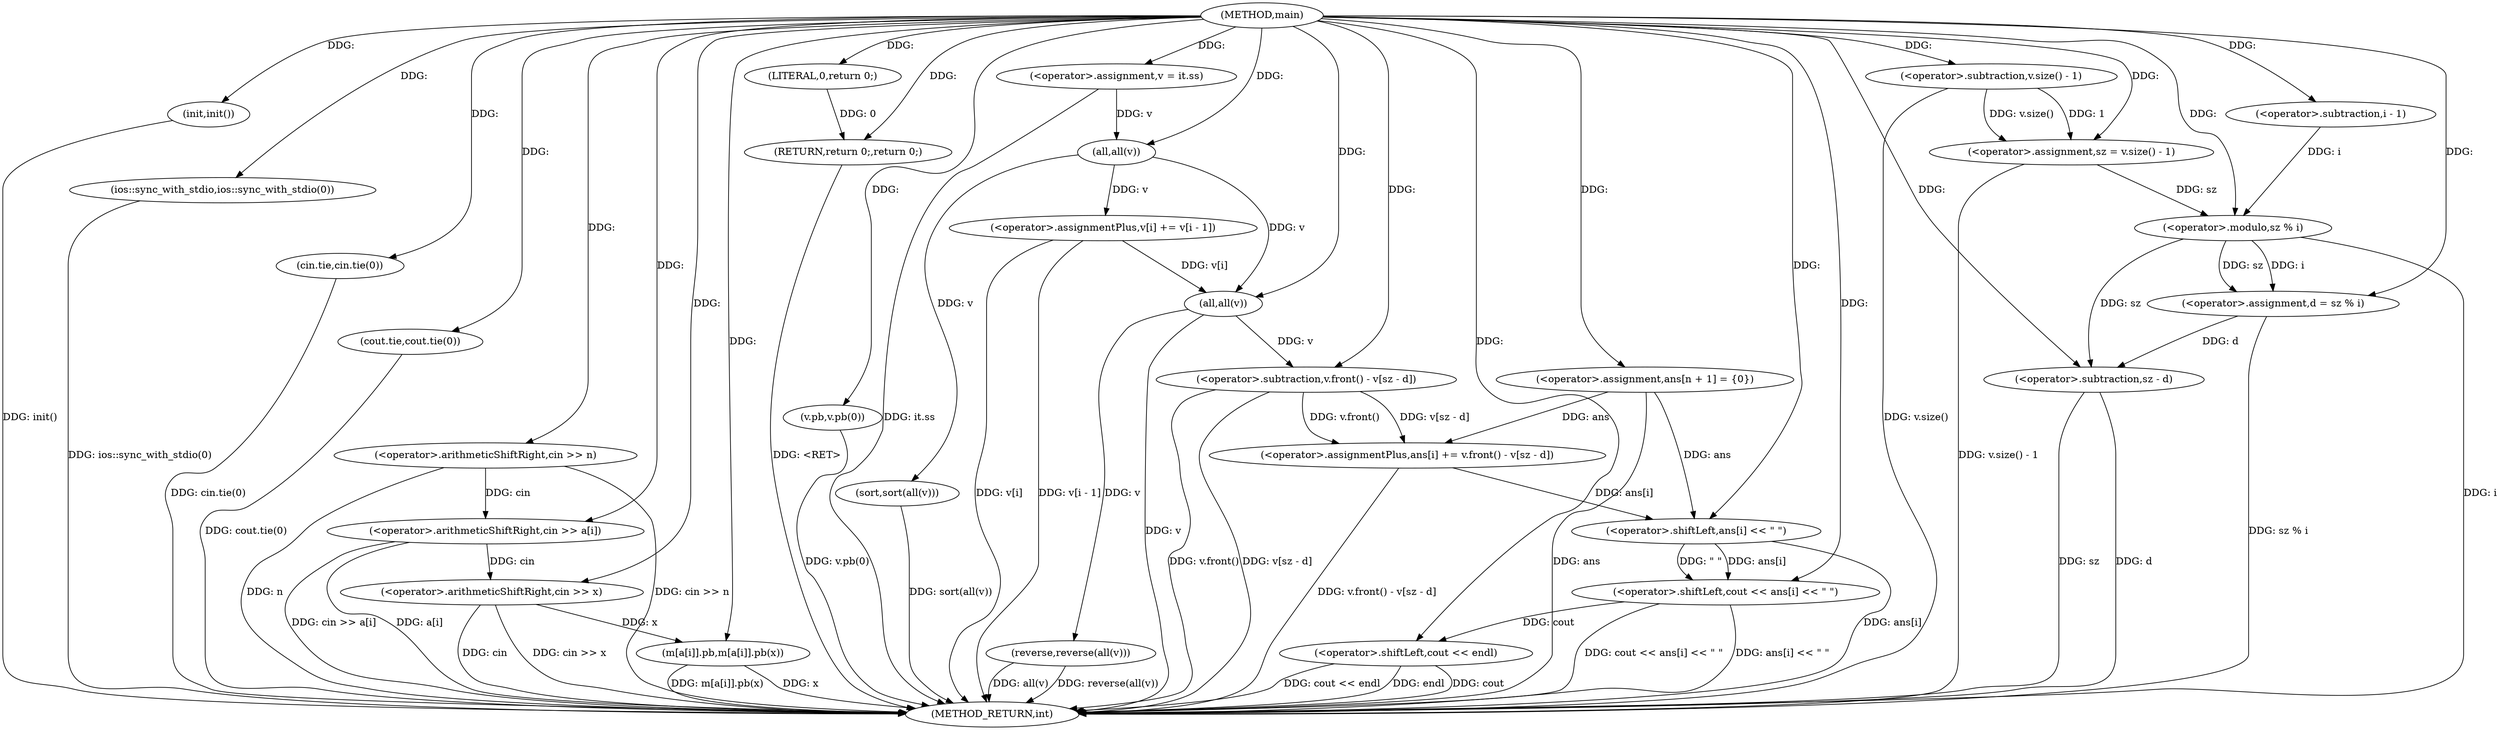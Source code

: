 digraph "main" {  
"1000126" [label = "(METHOD,main)" ]
"1000218" [label = "(METHOD_RETURN,int)" ]
"1000128" [label = "(init,init())" ]
"1000129" [label = "(ios::sync_with_stdio,ios::sync_with_stdio(0))" ]
"1000131" [label = "(cin.tie,cin.tie(0))" ]
"1000133" [label = "(cout.tie,cout.tie(0))" ]
"1000216" [label = "(RETURN,return 0;,return 0;)" ]
"1000137" [label = "(<operator>.arithmeticShiftRight,cin >> n)" ]
"1000142" [label = "(<operator>.arithmeticShiftRight,cin >> a[i])" ]
"1000155" [label = "(<operator>.assignment,ans[n + 1] = {0})" ]
"1000206" [label = "(<operator>.shiftLeft,cout << ans[i] << \" \")" ]
"1000213" [label = "(<operator>.shiftLeft,cout << endl)" ]
"1000217" [label = "(LITERAL,0,return 0;)" ]
"1000149" [label = "(<operator>.arithmeticShiftRight,cin >> x)" ]
"1000152" [label = "(m[a[i]].pb,m[a[i]].pb(x))" ]
"1000160" [label = "(<operator>.assignment,v = it.ss)" ]
"1000165" [label = "(sort,sort(all(v)))" ]
"1000168" [label = "(<operator>.assignmentPlus,v[i] += v[i - 1])" ]
"1000177" [label = "(reverse,reverse(all(v)))" ]
"1000180" [label = "(v.pb,v.pb(0))" ]
"1000183" [label = "(<operator>.assignment,sz = v.size() - 1)" ]
"1000190" [label = "(<operator>.assignment,d = sz % i)" ]
"1000195" [label = "(<operator>.assignmentPlus,ans[i] += v.front() - v[sz - d])" ]
"1000208" [label = "(<operator>.shiftLeft,ans[i] << \" \")" ]
"1000166" [label = "(all,all(v))" ]
"1000178" [label = "(all,all(v))" ]
"1000185" [label = "(<operator>.subtraction,v.size() - 1)" ]
"1000174" [label = "(<operator>.subtraction,i - 1)" ]
"1000192" [label = "(<operator>.modulo,sz % i)" ]
"1000199" [label = "(<operator>.subtraction,v.front() - v[sz - d])" ]
"1000203" [label = "(<operator>.subtraction,sz - d)" ]
  "1000128" -> "1000218"  [ label = "DDG: init()"] 
  "1000129" -> "1000218"  [ label = "DDG: ios::sync_with_stdio(0)"] 
  "1000131" -> "1000218"  [ label = "DDG: cin.tie(0)"] 
  "1000133" -> "1000218"  [ label = "DDG: cout.tie(0)"] 
  "1000137" -> "1000218"  [ label = "DDG: n"] 
  "1000137" -> "1000218"  [ label = "DDG: cin >> n"] 
  "1000142" -> "1000218"  [ label = "DDG: a[i]"] 
  "1000142" -> "1000218"  [ label = "DDG: cin >> a[i]"] 
  "1000149" -> "1000218"  [ label = "DDG: cin"] 
  "1000149" -> "1000218"  [ label = "DDG: cin >> x"] 
  "1000152" -> "1000218"  [ label = "DDG: x"] 
  "1000152" -> "1000218"  [ label = "DDG: m[a[i]].pb(x)"] 
  "1000155" -> "1000218"  [ label = "DDG: ans"] 
  "1000160" -> "1000218"  [ label = "DDG: it.ss"] 
  "1000165" -> "1000218"  [ label = "DDG: sort(all(v))"] 
  "1000168" -> "1000218"  [ label = "DDG: v[i]"] 
  "1000168" -> "1000218"  [ label = "DDG: v[i - 1]"] 
  "1000178" -> "1000218"  [ label = "DDG: v"] 
  "1000177" -> "1000218"  [ label = "DDG: all(v)"] 
  "1000177" -> "1000218"  [ label = "DDG: reverse(all(v))"] 
  "1000180" -> "1000218"  [ label = "DDG: v.pb(0)"] 
  "1000185" -> "1000218"  [ label = "DDG: v.size()"] 
  "1000183" -> "1000218"  [ label = "DDG: v.size() - 1"] 
  "1000192" -> "1000218"  [ label = "DDG: i"] 
  "1000190" -> "1000218"  [ label = "DDG: sz % i"] 
  "1000199" -> "1000218"  [ label = "DDG: v.front()"] 
  "1000203" -> "1000218"  [ label = "DDG: sz"] 
  "1000203" -> "1000218"  [ label = "DDG: d"] 
  "1000199" -> "1000218"  [ label = "DDG: v[sz - d]"] 
  "1000195" -> "1000218"  [ label = "DDG: v.front() - v[sz - d]"] 
  "1000208" -> "1000218"  [ label = "DDG: ans[i]"] 
  "1000206" -> "1000218"  [ label = "DDG: ans[i] << \" \""] 
  "1000206" -> "1000218"  [ label = "DDG: cout << ans[i] << \" \""] 
  "1000213" -> "1000218"  [ label = "DDG: cout"] 
  "1000213" -> "1000218"  [ label = "DDG: cout << endl"] 
  "1000216" -> "1000218"  [ label = "DDG: <RET>"] 
  "1000213" -> "1000218"  [ label = "DDG: endl"] 
  "1000126" -> "1000128"  [ label = "DDG: "] 
  "1000217" -> "1000216"  [ label = "DDG: 0"] 
  "1000126" -> "1000216"  [ label = "DDG: "] 
  "1000126" -> "1000129"  [ label = "DDG: "] 
  "1000126" -> "1000131"  [ label = "DDG: "] 
  "1000126" -> "1000133"  [ label = "DDG: "] 
  "1000126" -> "1000217"  [ label = "DDG: "] 
  "1000126" -> "1000137"  [ label = "DDG: "] 
  "1000137" -> "1000142"  [ label = "DDG: cin"] 
  "1000126" -> "1000142"  [ label = "DDG: "] 
  "1000126" -> "1000155"  [ label = "DDG: "] 
  "1000166" -> "1000168"  [ label = "DDG: v"] 
  "1000185" -> "1000183"  [ label = "DDG: 1"] 
  "1000185" -> "1000183"  [ label = "DDG: v.size()"] 
  "1000126" -> "1000206"  [ label = "DDG: "] 
  "1000208" -> "1000206"  [ label = "DDG: ans[i]"] 
  "1000208" -> "1000206"  [ label = "DDG: \" \""] 
  "1000206" -> "1000213"  [ label = "DDG: cout"] 
  "1000126" -> "1000213"  [ label = "DDG: "] 
  "1000142" -> "1000149"  [ label = "DDG: cin"] 
  "1000126" -> "1000149"  [ label = "DDG: "] 
  "1000149" -> "1000152"  [ label = "DDG: x"] 
  "1000126" -> "1000152"  [ label = "DDG: "] 
  "1000126" -> "1000160"  [ label = "DDG: "] 
  "1000166" -> "1000165"  [ label = "DDG: v"] 
  "1000178" -> "1000177"  [ label = "DDG: v"] 
  "1000126" -> "1000180"  [ label = "DDG: "] 
  "1000126" -> "1000183"  [ label = "DDG: "] 
  "1000192" -> "1000190"  [ label = "DDG: sz"] 
  "1000192" -> "1000190"  [ label = "DDG: i"] 
  "1000199" -> "1000195"  [ label = "DDG: v[sz - d]"] 
  "1000199" -> "1000195"  [ label = "DDG: v.front()"] 
  "1000155" -> "1000208"  [ label = "DDG: ans"] 
  "1000195" -> "1000208"  [ label = "DDG: ans[i]"] 
  "1000126" -> "1000208"  [ label = "DDG: "] 
  "1000160" -> "1000166"  [ label = "DDG: v"] 
  "1000126" -> "1000166"  [ label = "DDG: "] 
  "1000166" -> "1000178"  [ label = "DDG: v"] 
  "1000168" -> "1000178"  [ label = "DDG: v[i]"] 
  "1000126" -> "1000178"  [ label = "DDG: "] 
  "1000126" -> "1000185"  [ label = "DDG: "] 
  "1000126" -> "1000190"  [ label = "DDG: "] 
  "1000155" -> "1000195"  [ label = "DDG: ans"] 
  "1000126" -> "1000174"  [ label = "DDG: "] 
  "1000183" -> "1000192"  [ label = "DDG: sz"] 
  "1000126" -> "1000192"  [ label = "DDG: "] 
  "1000174" -> "1000192"  [ label = "DDG: i"] 
  "1000126" -> "1000199"  [ label = "DDG: "] 
  "1000178" -> "1000199"  [ label = "DDG: v"] 
  "1000192" -> "1000203"  [ label = "DDG: sz"] 
  "1000126" -> "1000203"  [ label = "DDG: "] 
  "1000190" -> "1000203"  [ label = "DDG: d"] 
}

